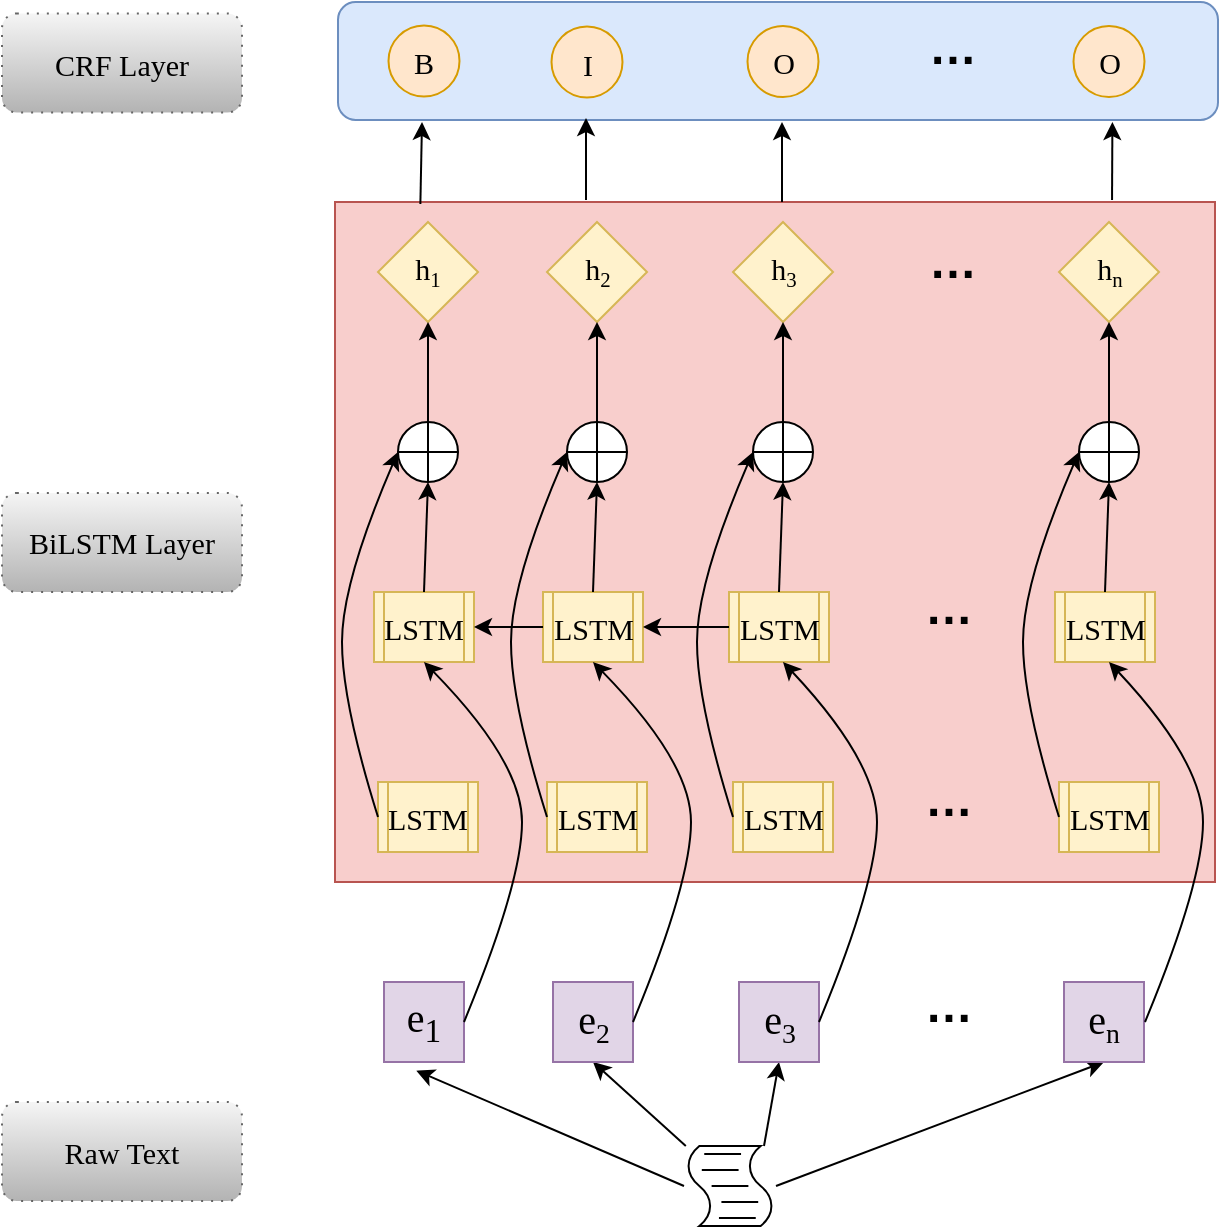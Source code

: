 <mxfile version="13.3.7" type="github"><diagram id="d2nmhAAWhssHAEg-v5hW" name="Page-1"><mxGraphModel dx="1391" dy="776" grid="1" gridSize="10" guides="1" tooltips="1" connect="1" arrows="1" fold="1" page="1" pageScale="1" pageWidth="650" pageHeight="660" math="0" shadow="0"><root><mxCell id="0"/><mxCell id="1" parent="0"/><mxCell id="StD7FsYF_MnFXc-APEik-2" value="" style="rounded=0;whiteSpace=wrap;html=1;fillColor=#f8cecc;strokeColor=#b85450;" parent="1" vertex="1"><mxGeometry x="175.5" y="130" width="440" height="340" as="geometry"/></mxCell><mxCell id="StD7FsYF_MnFXc-APEik-3" value="" style="shape=mxgraph.bpmn.script_task;html=1;outlineConnect=0;" parent="1" vertex="1"><mxGeometry x="350.5" y="602" width="45" height="40" as="geometry"/></mxCell><mxCell id="StD7FsYF_MnFXc-APEik-16" value="" style="endArrow=classic;html=1;fontFamily=Georgia;fontSize=20;entryX=0.404;entryY=1.108;entryDx=0;entryDy=0;entryPerimeter=0;" parent="1" target="StD7FsYF_MnFXc-APEik-35" edge="1"><mxGeometry width="50" height="50" relative="1" as="geometry"><mxPoint x="350" y="622" as="sourcePoint"/><mxPoint x="201" y="572" as="targetPoint"/></mxGeometry></mxCell><mxCell id="StD7FsYF_MnFXc-APEik-17" value="" style="endArrow=classic;html=1;fontFamily=Georgia;fontSize=20;entryX=0.5;entryY=1;entryDx=0;entryDy=0;" parent="1" source="StD7FsYF_MnFXc-APEik-3" target="StD7FsYF_MnFXc-APEik-37" edge="1"><mxGeometry width="50" height="50" relative="1" as="geometry"><mxPoint x="368" y="612" as="sourcePoint"/><mxPoint x="303" y="572" as="targetPoint"/></mxGeometry></mxCell><mxCell id="StD7FsYF_MnFXc-APEik-19" value="" style="endArrow=classic;html=1;fontFamily=Georgia;fontSize=20;entryX=0.5;entryY=1;entryDx=0;entryDy=0;" parent="1" target="StD7FsYF_MnFXc-APEik-39" edge="1"><mxGeometry width="50" height="50" relative="1" as="geometry"><mxPoint x="390" y="602" as="sourcePoint"/><mxPoint x="406" y="570" as="targetPoint"/></mxGeometry></mxCell><mxCell id="StD7FsYF_MnFXc-APEik-20" value="" style="endArrow=classic;html=1;fontFamily=Georgia;fontSize=20;entryX=0.5;entryY=1;entryDx=0;entryDy=0;" parent="1" target="StD7FsYF_MnFXc-APEik-41" edge="1"><mxGeometry width="50" height="50" relative="1" as="geometry"><mxPoint x="396" y="622" as="sourcePoint"/><mxPoint x="560" y="570" as="targetPoint"/></mxGeometry></mxCell><mxCell id="StD7FsYF_MnFXc-APEik-35" value="" style="whiteSpace=wrap;html=1;aspect=fixed;labelBackgroundColor=none;fontFamily=Georgia;fontSize=20;fillColor=#e1d5e7;strokeColor=#9673a6;" parent="1" vertex="1"><mxGeometry x="200" y="520" width="40" height="40" as="geometry"/></mxCell><mxCell id="StD7FsYF_MnFXc-APEik-36" value="e&lt;sub&gt;1&lt;/sub&gt;" style="text;html=1;strokeColor=none;fillColor=none;align=center;verticalAlign=middle;whiteSpace=wrap;rounded=0;labelBackgroundColor=none;fontFamily=Georgia;fontSize=20;" parent="1" vertex="1"><mxGeometry x="200" y="530" width="40" height="20" as="geometry"/></mxCell><mxCell id="StD7FsYF_MnFXc-APEik-37" value="" style="whiteSpace=wrap;html=1;aspect=fixed;labelBackgroundColor=none;fontFamily=Georgia;fontSize=20;fillColor=#e1d5e7;strokeColor=#9673a6;" parent="1" vertex="1"><mxGeometry x="284.5" y="520" width="40" height="40" as="geometry"/></mxCell><mxCell id="StD7FsYF_MnFXc-APEik-38" value="e&lt;span style=&quot;font-size: 16.667px&quot;&gt;&lt;sub&gt;2&lt;/sub&gt;&lt;/span&gt;" style="text;html=1;strokeColor=none;fillColor=none;align=center;verticalAlign=middle;whiteSpace=wrap;rounded=0;labelBackgroundColor=none;fontFamily=Georgia;fontSize=20;" parent="1" vertex="1"><mxGeometry x="284.5" y="530" width="40" height="20" as="geometry"/></mxCell><mxCell id="StD7FsYF_MnFXc-APEik-39" value="" style="whiteSpace=wrap;html=1;aspect=fixed;labelBackgroundColor=none;fontFamily=Georgia;fontSize=20;fillColor=#e1d5e7;strokeColor=#9673a6;" parent="1" vertex="1"><mxGeometry x="377.5" y="520" width="40" height="40" as="geometry"/></mxCell><mxCell id="StD7FsYF_MnFXc-APEik-40" value="e&lt;span style=&quot;font-size: 16.667px&quot;&gt;&lt;sub&gt;3&lt;/sub&gt;&lt;/span&gt;" style="text;html=1;strokeColor=none;fillColor=none;align=center;verticalAlign=middle;whiteSpace=wrap;rounded=0;labelBackgroundColor=none;fontFamily=Georgia;fontSize=20;" parent="1" vertex="1"><mxGeometry x="377.5" y="530" width="40" height="20" as="geometry"/></mxCell><mxCell id="StD7FsYF_MnFXc-APEik-41" value="" style="whiteSpace=wrap;html=1;aspect=fixed;labelBackgroundColor=none;fontFamily=Georgia;fontSize=20;fillColor=#e1d5e7;strokeColor=#9673a6;" parent="1" vertex="1"><mxGeometry x="540" y="520" width="40" height="40" as="geometry"/></mxCell><mxCell id="StD7FsYF_MnFXc-APEik-42" value="e&lt;span style=&quot;font-size: 16.667px&quot;&gt;&lt;sub&gt;n&lt;/sub&gt;&lt;/span&gt;" style="text;html=1;strokeColor=none;fillColor=none;align=center;verticalAlign=middle;whiteSpace=wrap;rounded=0;labelBackgroundColor=none;fontFamily=Georgia;fontSize=20;" parent="1" vertex="1"><mxGeometry x="540" y="530" width="40" height="20" as="geometry"/></mxCell><mxCell id="StD7FsYF_MnFXc-APEik-43" value="…" style="text;strokeColor=none;fillColor=none;html=1;fontSize=24;fontStyle=1;verticalAlign=middle;align=center;labelBackgroundColor=none;" parent="1" vertex="1"><mxGeometry x="432" y="512" width="100" height="40" as="geometry"/></mxCell><mxCell id="StD7FsYF_MnFXc-APEik-45" value="" style="shape=process;whiteSpace=wrap;html=1;backgroundOutline=1;labelBackgroundColor=none;fontFamily=Georgia;fontSize=20;fillColor=#fff2cc;strokeColor=#d6b656;" parent="1" vertex="1"><mxGeometry x="197" y="420" width="50" height="35" as="geometry"/></mxCell><mxCell id="StD7FsYF_MnFXc-APEik-46" value="LSTM" style="text;html=1;strokeColor=none;fillColor=none;align=center;verticalAlign=middle;whiteSpace=wrap;rounded=0;labelBackgroundColor=none;fontFamily=Georgia;fontSize=15;" parent="1" vertex="1"><mxGeometry x="202" y="428" width="40" height="20" as="geometry"/></mxCell><mxCell id="StD7FsYF_MnFXc-APEik-47" value="" style="shape=process;whiteSpace=wrap;html=1;backgroundOutline=1;labelBackgroundColor=none;fontFamily=Georgia;fontSize=20;fillColor=#fff2cc;strokeColor=#d6b656;" parent="1" vertex="1"><mxGeometry x="195" y="325" width="50" height="35" as="geometry"/></mxCell><mxCell id="StD7FsYF_MnFXc-APEik-48" value="LSTM" style="text;html=1;strokeColor=none;fillColor=none;align=center;verticalAlign=middle;whiteSpace=wrap;rounded=0;labelBackgroundColor=none;fontFamily=Georgia;fontSize=15;" parent="1" vertex="1"><mxGeometry x="200" y="333" width="40" height="20" as="geometry"/></mxCell><mxCell id="StD7FsYF_MnFXc-APEik-49" value="" style="shape=orEllipse;perimeter=ellipsePerimeter;whiteSpace=wrap;html=1;backgroundOutline=1;labelBackgroundColor=none;fontFamily=Georgia;fontSize=15;" parent="1" vertex="1"><mxGeometry x="207" y="240" width="30" height="30" as="geometry"/></mxCell><mxCell id="StD7FsYF_MnFXc-APEik-50" value="" style="rhombus;whiteSpace=wrap;html=1;labelBackgroundColor=none;fontFamily=Georgia;fontSize=15;fillColor=#fff2cc;strokeColor=#d6b656;" parent="1" vertex="1"><mxGeometry x="197" y="140" width="50" height="50" as="geometry"/></mxCell><mxCell id="StD7FsYF_MnFXc-APEik-51" value="h&lt;span style=&quot;font-size: 12.5px&quot;&gt;&lt;sub&gt;1&lt;/sub&gt;&lt;/span&gt;" style="text;html=1;strokeColor=none;fillColor=none;align=center;verticalAlign=middle;whiteSpace=wrap;rounded=0;labelBackgroundColor=none;fontFamily=Georgia;fontSize=15;" parent="1" vertex="1"><mxGeometry x="202" y="155" width="40" height="20" as="geometry"/></mxCell><mxCell id="StD7FsYF_MnFXc-APEik-54" value="" style="curved=1;endArrow=classic;html=1;fontFamily=Georgia;fontSize=15;entryX=0;entryY=0.5;entryDx=0;entryDy=0;exitX=0;exitY=0.5;exitDx=0;exitDy=0;" parent="1" source="StD7FsYF_MnFXc-APEik-45" target="StD7FsYF_MnFXc-APEik-49" edge="1"><mxGeometry width="50" height="50" relative="1" as="geometry"><mxPoint x="129" y="370" as="sourcePoint"/><mxPoint x="179" y="320" as="targetPoint"/><Array as="points"><mxPoint x="179" y="380"/><mxPoint x="179" y="320"/></Array></mxGeometry></mxCell><mxCell id="StD7FsYF_MnFXc-APEik-55" value="" style="curved=1;endArrow=classic;html=1;fontFamily=Georgia;fontSize=15;exitX=1;exitY=0.5;exitDx=0;exitDy=0;entryX=0.5;entryY=1;entryDx=0;entryDy=0;" parent="1" source="StD7FsYF_MnFXc-APEik-36" target="StD7FsYF_MnFXc-APEik-47" edge="1"><mxGeometry width="50" height="50" relative="1" as="geometry"><mxPoint x="269" y="480" as="sourcePoint"/><mxPoint x="319" y="430" as="targetPoint"/><Array as="points"><mxPoint x="269" y="470"/><mxPoint x="269" y="410"/></Array></mxGeometry></mxCell><mxCell id="StD7FsYF_MnFXc-APEik-56" value="" style="endArrow=classic;html=1;fontFamily=Georgia;fontSize=15;entryX=0.5;entryY=1;entryDx=0;entryDy=0;exitX=0.5;exitY=0;exitDx=0;exitDy=0;" parent="1" source="StD7FsYF_MnFXc-APEik-47" target="StD7FsYF_MnFXc-APEik-49" edge="1"><mxGeometry width="50" height="50" relative="1" as="geometry"><mxPoint x="199" y="320" as="sourcePoint"/><mxPoint x="249" y="270" as="targetPoint"/></mxGeometry></mxCell><mxCell id="StD7FsYF_MnFXc-APEik-57" value="" style="endArrow=classic;html=1;fontFamily=Georgia;fontSize=15;entryX=0.5;entryY=1;entryDx=0;entryDy=0;exitX=0.5;exitY=0;exitDx=0;exitDy=0;" parent="1" source="StD7FsYF_MnFXc-APEik-49" target="StD7FsYF_MnFXc-APEik-50" edge="1"><mxGeometry width="50" height="50" relative="1" as="geometry"><mxPoint x="189" y="240" as="sourcePoint"/><mxPoint x="239" y="190" as="targetPoint"/></mxGeometry></mxCell><mxCell id="StD7FsYF_MnFXc-APEik-58" value="" style="shape=process;whiteSpace=wrap;html=1;backgroundOutline=1;labelBackgroundColor=none;fontFamily=Georgia;fontSize=20;fillColor=#fff2cc;strokeColor=#d6b656;" parent="1" vertex="1"><mxGeometry x="281.5" y="420" width="50" height="35" as="geometry"/></mxCell><mxCell id="StD7FsYF_MnFXc-APEik-59" value="LSTM" style="text;html=1;strokeColor=none;fillColor=none;align=center;verticalAlign=middle;whiteSpace=wrap;rounded=0;labelBackgroundColor=none;fontFamily=Georgia;fontSize=15;" parent="1" vertex="1"><mxGeometry x="286.5" y="428" width="40" height="20" as="geometry"/></mxCell><mxCell id="StD7FsYF_MnFXc-APEik-60" value="" style="shape=process;whiteSpace=wrap;html=1;backgroundOutline=1;labelBackgroundColor=none;fontFamily=Georgia;fontSize=20;fillColor=#fff2cc;strokeColor=#d6b656;" parent="1" vertex="1"><mxGeometry x="279.5" y="325" width="50" height="35" as="geometry"/></mxCell><mxCell id="StD7FsYF_MnFXc-APEik-61" value="LSTM" style="text;html=1;strokeColor=none;fillColor=none;align=center;verticalAlign=middle;whiteSpace=wrap;rounded=0;labelBackgroundColor=none;fontFamily=Georgia;fontSize=15;" parent="1" vertex="1"><mxGeometry x="284.5" y="333" width="40" height="20" as="geometry"/></mxCell><mxCell id="StD7FsYF_MnFXc-APEik-62" value="" style="shape=orEllipse;perimeter=ellipsePerimeter;whiteSpace=wrap;html=1;backgroundOutline=1;labelBackgroundColor=none;fontFamily=Georgia;fontSize=15;" parent="1" vertex="1"><mxGeometry x="291.5" y="240" width="30" height="30" as="geometry"/></mxCell><mxCell id="StD7FsYF_MnFXc-APEik-63" value="" style="rhombus;whiteSpace=wrap;html=1;labelBackgroundColor=none;fontFamily=Georgia;fontSize=15;fillColor=#fff2cc;strokeColor=#d6b656;" parent="1" vertex="1"><mxGeometry x="281.5" y="140" width="50" height="50" as="geometry"/></mxCell><mxCell id="StD7FsYF_MnFXc-APEik-64" value="h&lt;span style=&quot;font-size: 12.5px&quot;&gt;&lt;sub&gt;2&lt;/sub&gt;&lt;/span&gt;" style="text;html=1;strokeColor=none;fillColor=none;align=center;verticalAlign=middle;whiteSpace=wrap;rounded=0;labelBackgroundColor=none;fontFamily=Georgia;fontSize=15;" parent="1" vertex="1"><mxGeometry x="286.5" y="155" width="40" height="20" as="geometry"/></mxCell><mxCell id="StD7FsYF_MnFXc-APEik-65" value="" style="curved=1;endArrow=classic;html=1;fontFamily=Georgia;fontSize=15;entryX=0;entryY=0.5;entryDx=0;entryDy=0;exitX=0;exitY=0.5;exitDx=0;exitDy=0;" parent="1" source="StD7FsYF_MnFXc-APEik-58" target="StD7FsYF_MnFXc-APEik-62" edge="1"><mxGeometry width="50" height="50" relative="1" as="geometry"><mxPoint x="213.5" y="370" as="sourcePoint"/><mxPoint x="263.5" y="320" as="targetPoint"/><Array as="points"><mxPoint x="263.5" y="380"/><mxPoint x="263.5" y="320"/></Array></mxGeometry></mxCell><mxCell id="StD7FsYF_MnFXc-APEik-66" value="" style="curved=1;endArrow=classic;html=1;fontFamily=Georgia;fontSize=15;exitX=1;exitY=0.5;exitDx=0;exitDy=0;entryX=0.5;entryY=1;entryDx=0;entryDy=0;" parent="1" target="StD7FsYF_MnFXc-APEik-60" edge="1"><mxGeometry width="50" height="50" relative="1" as="geometry"><mxPoint x="324.5" y="540" as="sourcePoint"/><mxPoint x="403.5" y="430" as="targetPoint"/><Array as="points"><mxPoint x="353.5" y="470"/><mxPoint x="353.5" y="410"/></Array></mxGeometry></mxCell><mxCell id="StD7FsYF_MnFXc-APEik-67" value="" style="endArrow=classic;html=1;fontFamily=Georgia;fontSize=15;entryX=0.5;entryY=1;entryDx=0;entryDy=0;exitX=0.5;exitY=0;exitDx=0;exitDy=0;" parent="1" source="StD7FsYF_MnFXc-APEik-60" target="StD7FsYF_MnFXc-APEik-62" edge="1"><mxGeometry width="50" height="50" relative="1" as="geometry"><mxPoint x="283.5" y="320" as="sourcePoint"/><mxPoint x="333.5" y="270" as="targetPoint"/></mxGeometry></mxCell><mxCell id="StD7FsYF_MnFXc-APEik-68" value="" style="endArrow=classic;html=1;fontFamily=Georgia;fontSize=15;entryX=0.5;entryY=1;entryDx=0;entryDy=0;exitX=0.5;exitY=0;exitDx=0;exitDy=0;" parent="1" source="StD7FsYF_MnFXc-APEik-62" target="StD7FsYF_MnFXc-APEik-63" edge="1"><mxGeometry width="50" height="50" relative="1" as="geometry"><mxPoint x="273.5" y="240" as="sourcePoint"/><mxPoint x="323.5" y="190" as="targetPoint"/></mxGeometry></mxCell><mxCell id="StD7FsYF_MnFXc-APEik-69" value="" style="endArrow=classic;html=1;fontFamily=Georgia;fontSize=15;exitX=0;exitY=0.5;exitDx=0;exitDy=0;entryX=1;entryY=0.5;entryDx=0;entryDy=0;" parent="1" source="StD7FsYF_MnFXc-APEik-60" target="StD7FsYF_MnFXc-APEik-47" edge="1"><mxGeometry width="50" height="50" relative="1" as="geometry"><mxPoint x="239" y="340" as="sourcePoint"/><mxPoint x="289" y="290" as="targetPoint"/></mxGeometry></mxCell><mxCell id="StD7FsYF_MnFXc-APEik-70" value="" style="shape=process;whiteSpace=wrap;html=1;backgroundOutline=1;labelBackgroundColor=none;fontFamily=Georgia;fontSize=20;fillColor=#fff2cc;strokeColor=#d6b656;" parent="1" vertex="1"><mxGeometry x="374.5" y="420" width="50" height="35" as="geometry"/></mxCell><mxCell id="StD7FsYF_MnFXc-APEik-71" value="LSTM" style="text;html=1;strokeColor=none;fillColor=none;align=center;verticalAlign=middle;whiteSpace=wrap;rounded=0;labelBackgroundColor=none;fontFamily=Georgia;fontSize=15;" parent="1" vertex="1"><mxGeometry x="379.5" y="428" width="40" height="20" as="geometry"/></mxCell><mxCell id="StD7FsYF_MnFXc-APEik-72" value="" style="shape=process;whiteSpace=wrap;html=1;backgroundOutline=1;labelBackgroundColor=none;fontFamily=Georgia;fontSize=20;fillColor=#fff2cc;strokeColor=#d6b656;" parent="1" vertex="1"><mxGeometry x="372.5" y="325" width="50" height="35" as="geometry"/></mxCell><mxCell id="StD7FsYF_MnFXc-APEik-73" value="LSTM" style="text;html=1;strokeColor=none;fillColor=none;align=center;verticalAlign=middle;whiteSpace=wrap;rounded=0;labelBackgroundColor=none;fontFamily=Georgia;fontSize=15;" parent="1" vertex="1"><mxGeometry x="377.5" y="333" width="40" height="20" as="geometry"/></mxCell><mxCell id="StD7FsYF_MnFXc-APEik-74" value="" style="shape=orEllipse;perimeter=ellipsePerimeter;whiteSpace=wrap;html=1;backgroundOutline=1;labelBackgroundColor=none;fontFamily=Georgia;fontSize=15;" parent="1" vertex="1"><mxGeometry x="384.5" y="240" width="30" height="30" as="geometry"/></mxCell><mxCell id="StD7FsYF_MnFXc-APEik-75" value="" style="rhombus;whiteSpace=wrap;html=1;labelBackgroundColor=none;fontFamily=Georgia;fontSize=15;fillColor=#fff2cc;strokeColor=#d6b656;" parent="1" vertex="1"><mxGeometry x="374.5" y="140" width="50" height="50" as="geometry"/></mxCell><mxCell id="StD7FsYF_MnFXc-APEik-76" value="h&lt;span style=&quot;font-size: 12.5px&quot;&gt;&lt;sub&gt;3&lt;/sub&gt;&lt;/span&gt;" style="text;html=1;strokeColor=none;fillColor=none;align=center;verticalAlign=middle;whiteSpace=wrap;rounded=0;labelBackgroundColor=none;fontFamily=Georgia;fontSize=15;" parent="1" vertex="1"><mxGeometry x="379.5" y="155" width="40" height="20" as="geometry"/></mxCell><mxCell id="StD7FsYF_MnFXc-APEik-77" value="" style="curved=1;endArrow=classic;html=1;fontFamily=Georgia;fontSize=15;entryX=0;entryY=0.5;entryDx=0;entryDy=0;exitX=0;exitY=0.5;exitDx=0;exitDy=0;" parent="1" source="StD7FsYF_MnFXc-APEik-70" target="StD7FsYF_MnFXc-APEik-74" edge="1"><mxGeometry width="50" height="50" relative="1" as="geometry"><mxPoint x="306.5" y="370" as="sourcePoint"/><mxPoint x="356.5" y="320" as="targetPoint"/><Array as="points"><mxPoint x="356.5" y="380"/><mxPoint x="356.5" y="320"/></Array></mxGeometry></mxCell><mxCell id="StD7FsYF_MnFXc-APEik-78" value="" style="curved=1;endArrow=classic;html=1;fontFamily=Georgia;fontSize=15;exitX=1;exitY=0.5;exitDx=0;exitDy=0;entryX=0.5;entryY=1;entryDx=0;entryDy=0;" parent="1" edge="1"><mxGeometry width="50" height="50" relative="1" as="geometry"><mxPoint x="417.5" y="540" as="sourcePoint"/><mxPoint x="399.5" y="360" as="targetPoint"/><Array as="points"><mxPoint x="446.5" y="470"/><mxPoint x="446.5" y="410"/></Array></mxGeometry></mxCell><mxCell id="StD7FsYF_MnFXc-APEik-79" value="" style="endArrow=classic;html=1;fontFamily=Georgia;fontSize=15;entryX=0.5;entryY=1;entryDx=0;entryDy=0;exitX=0.5;exitY=0;exitDx=0;exitDy=0;" parent="1" source="StD7FsYF_MnFXc-APEik-72" target="StD7FsYF_MnFXc-APEik-74" edge="1"><mxGeometry width="50" height="50" relative="1" as="geometry"><mxPoint x="376.5" y="320" as="sourcePoint"/><mxPoint x="426.5" y="270" as="targetPoint"/></mxGeometry></mxCell><mxCell id="StD7FsYF_MnFXc-APEik-80" value="" style="endArrow=classic;html=1;fontFamily=Georgia;fontSize=15;entryX=0.5;entryY=1;entryDx=0;entryDy=0;exitX=0.5;exitY=0;exitDx=0;exitDy=0;" parent="1" source="StD7FsYF_MnFXc-APEik-74" target="StD7FsYF_MnFXc-APEik-75" edge="1"><mxGeometry width="50" height="50" relative="1" as="geometry"><mxPoint x="366.5" y="240" as="sourcePoint"/><mxPoint x="416.5" y="190" as="targetPoint"/></mxGeometry></mxCell><mxCell id="StD7FsYF_MnFXc-APEik-81" value="" style="shape=process;whiteSpace=wrap;html=1;backgroundOutline=1;labelBackgroundColor=none;fontFamily=Georgia;fontSize=20;fillColor=#fff2cc;strokeColor=#d6b656;" parent="1" vertex="1"><mxGeometry x="537.5" y="420" width="50" height="35" as="geometry"/></mxCell><mxCell id="StD7FsYF_MnFXc-APEik-82" value="LSTM" style="text;html=1;strokeColor=none;fillColor=none;align=center;verticalAlign=middle;whiteSpace=wrap;rounded=0;labelBackgroundColor=none;fontFamily=Georgia;fontSize=15;" parent="1" vertex="1"><mxGeometry x="542.5" y="428" width="40" height="20" as="geometry"/></mxCell><mxCell id="StD7FsYF_MnFXc-APEik-83" value="" style="shape=process;whiteSpace=wrap;html=1;backgroundOutline=1;labelBackgroundColor=none;fontFamily=Georgia;fontSize=20;fillColor=#fff2cc;strokeColor=#d6b656;" parent="1" vertex="1"><mxGeometry x="535.5" y="325" width="50" height="35" as="geometry"/></mxCell><mxCell id="StD7FsYF_MnFXc-APEik-84" value="LSTM" style="text;html=1;strokeColor=none;fillColor=none;align=center;verticalAlign=middle;whiteSpace=wrap;rounded=0;labelBackgroundColor=none;fontFamily=Georgia;fontSize=15;" parent="1" vertex="1"><mxGeometry x="540.5" y="333" width="40" height="20" as="geometry"/></mxCell><mxCell id="StD7FsYF_MnFXc-APEik-85" value="" style="shape=orEllipse;perimeter=ellipsePerimeter;whiteSpace=wrap;html=1;backgroundOutline=1;labelBackgroundColor=none;fontFamily=Georgia;fontSize=15;" parent="1" vertex="1"><mxGeometry x="547.5" y="240" width="30" height="30" as="geometry"/></mxCell><mxCell id="StD7FsYF_MnFXc-APEik-86" value="" style="rhombus;whiteSpace=wrap;html=1;labelBackgroundColor=none;fontFamily=Georgia;fontSize=15;fillColor=#fff2cc;strokeColor=#d6b656;" parent="1" vertex="1"><mxGeometry x="537.5" y="140" width="50" height="50" as="geometry"/></mxCell><mxCell id="StD7FsYF_MnFXc-APEik-87" value="h&lt;span style=&quot;font-size: 12.5px&quot;&gt;&lt;sub&gt;n&lt;/sub&gt;&lt;/span&gt;" style="text;html=1;strokeColor=none;fillColor=none;align=center;verticalAlign=middle;whiteSpace=wrap;rounded=0;labelBackgroundColor=none;fontFamily=Georgia;fontSize=15;" parent="1" vertex="1"><mxGeometry x="542.5" y="155" width="40" height="20" as="geometry"/></mxCell><mxCell id="StD7FsYF_MnFXc-APEik-88" value="" style="curved=1;endArrow=classic;html=1;fontFamily=Georgia;fontSize=15;entryX=0;entryY=0.5;entryDx=0;entryDy=0;exitX=0;exitY=0.5;exitDx=0;exitDy=0;" parent="1" source="StD7FsYF_MnFXc-APEik-81" target="StD7FsYF_MnFXc-APEik-85" edge="1"><mxGeometry width="50" height="50" relative="1" as="geometry"><mxPoint x="469.5" y="370" as="sourcePoint"/><mxPoint x="519.5" y="320" as="targetPoint"/><Array as="points"><mxPoint x="519.5" y="380"/><mxPoint x="519.5" y="320"/></Array></mxGeometry></mxCell><mxCell id="StD7FsYF_MnFXc-APEik-89" value="" style="curved=1;endArrow=classic;html=1;fontFamily=Georgia;fontSize=15;exitX=1;exitY=0.5;exitDx=0;exitDy=0;entryX=0.5;entryY=1;entryDx=0;entryDy=0;" parent="1" edge="1"><mxGeometry width="50" height="50" relative="1" as="geometry"><mxPoint x="580.5" y="540" as="sourcePoint"/><mxPoint x="562.5" y="360" as="targetPoint"/><Array as="points"><mxPoint x="609.5" y="470"/><mxPoint x="609.5" y="410"/></Array></mxGeometry></mxCell><mxCell id="StD7FsYF_MnFXc-APEik-90" value="" style="endArrow=classic;html=1;fontFamily=Georgia;fontSize=15;entryX=0.5;entryY=1;entryDx=0;entryDy=0;exitX=0.5;exitY=0;exitDx=0;exitDy=0;" parent="1" source="StD7FsYF_MnFXc-APEik-83" target="StD7FsYF_MnFXc-APEik-85" edge="1"><mxGeometry width="50" height="50" relative="1" as="geometry"><mxPoint x="539.5" y="320" as="sourcePoint"/><mxPoint x="589.5" y="270" as="targetPoint"/></mxGeometry></mxCell><mxCell id="StD7FsYF_MnFXc-APEik-91" value="" style="endArrow=classic;html=1;fontFamily=Georgia;fontSize=15;entryX=0.5;entryY=1;entryDx=0;entryDy=0;exitX=0.5;exitY=0;exitDx=0;exitDy=0;" parent="1" source="StD7FsYF_MnFXc-APEik-85" target="StD7FsYF_MnFXc-APEik-86" edge="1"><mxGeometry width="50" height="50" relative="1" as="geometry"><mxPoint x="529.5" y="240" as="sourcePoint"/><mxPoint x="579.5" y="190" as="targetPoint"/></mxGeometry></mxCell><mxCell id="StD7FsYF_MnFXc-APEik-92" value="" style="endArrow=classic;html=1;fontFamily=Georgia;fontSize=15;exitX=0;exitY=0.5;exitDx=0;exitDy=0;entryX=1;entryY=0.5;entryDx=0;entryDy=0;" parent="1" source="StD7FsYF_MnFXc-APEik-72" target="StD7FsYF_MnFXc-APEik-60" edge="1"><mxGeometry width="50" height="50" relative="1" as="geometry"><mxPoint x="319" y="340" as="sourcePoint"/><mxPoint x="369" y="290" as="targetPoint"/></mxGeometry></mxCell><mxCell id="StD7FsYF_MnFXc-APEik-94" value="…" style="text;strokeColor=none;fillColor=none;html=1;fontSize=24;fontStyle=1;verticalAlign=middle;align=center;labelBackgroundColor=none;" parent="1" vertex="1"><mxGeometry x="432" y="409" width="100" height="40" as="geometry"/></mxCell><mxCell id="StD7FsYF_MnFXc-APEik-95" value="…" style="text;strokeColor=none;fillColor=none;html=1;fontSize=24;fontStyle=1;verticalAlign=middle;align=center;labelBackgroundColor=none;" parent="1" vertex="1"><mxGeometry x="432" y="313" width="100" height="40" as="geometry"/></mxCell><mxCell id="StD7FsYF_MnFXc-APEik-96" value="" style="rounded=1;whiteSpace=wrap;html=1;fillColor=#dae8fc;strokeColor=#6c8ebf;" parent="1" vertex="1"><mxGeometry x="177" y="30" width="440" height="59" as="geometry"/></mxCell><mxCell id="StD7FsYF_MnFXc-APEik-97" value="" style="ellipse;whiteSpace=wrap;html=1;aspect=fixed;labelBackgroundColor=none;fontFamily=Georgia;fontSize=15;fillColor=#ffe6cc;strokeColor=#d79b00;" parent="1" vertex="1"><mxGeometry x="202.25" y="41.75" width="35.5" height="35.5" as="geometry"/></mxCell><mxCell id="StD7FsYF_MnFXc-APEik-98" value="B" style="text;html=1;strokeColor=none;fillColor=none;align=center;verticalAlign=middle;whiteSpace=wrap;rounded=0;labelBackgroundColor=none;fontFamily=Georgia;fontSize=15;" parent="1" vertex="1"><mxGeometry x="200" y="50" width="40" height="20" as="geometry"/></mxCell><mxCell id="StD7FsYF_MnFXc-APEik-99" value="" style="ellipse;whiteSpace=wrap;html=1;aspect=fixed;labelBackgroundColor=none;fontFamily=Georgia;fontSize=15;fillColor=#ffe6cc;strokeColor=#d79b00;" parent="1" vertex="1"><mxGeometry x="283.75" y="42.25" width="35.5" height="35.5" as="geometry"/></mxCell><mxCell id="StD7FsYF_MnFXc-APEik-100" value="I" style="text;html=1;strokeColor=none;fillColor=none;align=center;verticalAlign=middle;whiteSpace=wrap;rounded=0;labelBackgroundColor=none;fontFamily=Georgia;fontSize=15;" parent="1" vertex="1"><mxGeometry x="281.5" y="50.5" width="40" height="20" as="geometry"/></mxCell><mxCell id="StD7FsYF_MnFXc-APEik-101" value="" style="ellipse;whiteSpace=wrap;html=1;aspect=fixed;labelBackgroundColor=none;fontFamily=Georgia;fontSize=15;fillColor=#ffe6cc;strokeColor=#d79b00;" parent="1" vertex="1"><mxGeometry x="381.75" y="42" width="35.5" height="35.5" as="geometry"/></mxCell><mxCell id="StD7FsYF_MnFXc-APEik-102" value="O" style="text;html=1;strokeColor=none;fillColor=none;align=center;verticalAlign=middle;whiteSpace=wrap;rounded=0;labelBackgroundColor=none;fontFamily=Georgia;fontSize=15;" parent="1" vertex="1"><mxGeometry x="379.5" y="50.25" width="40" height="20" as="geometry"/></mxCell><mxCell id="StD7FsYF_MnFXc-APEik-103" value="" style="ellipse;whiteSpace=wrap;html=1;aspect=fixed;labelBackgroundColor=none;fontFamily=Georgia;fontSize=15;fillColor=#ffe6cc;strokeColor=#d79b00;" parent="1" vertex="1"><mxGeometry x="544.75" y="42" width="35.5" height="35.5" as="geometry"/></mxCell><mxCell id="StD7FsYF_MnFXc-APEik-104" value="O" style="text;html=1;strokeColor=none;fillColor=none;align=center;verticalAlign=middle;whiteSpace=wrap;rounded=0;labelBackgroundColor=none;fontFamily=Georgia;fontSize=15;" parent="1" vertex="1"><mxGeometry x="542.5" y="50.25" width="40" height="20" as="geometry"/></mxCell><mxCell id="StD7FsYF_MnFXc-APEik-110" value="" style="endArrow=classic;html=1;fontFamily=Georgia;fontSize=15;exitX=0.097;exitY=0.003;exitDx=0;exitDy=0;exitPerimeter=0;" parent="1" source="StD7FsYF_MnFXc-APEik-2" edge="1"><mxGeometry width="50" height="50" relative="1" as="geometry"><mxPoint x="169" y="140" as="sourcePoint"/><mxPoint x="219" y="90" as="targetPoint"/></mxGeometry></mxCell><mxCell id="StD7FsYF_MnFXc-APEik-111" value="" style="endArrow=classic;html=1;fontFamily=Georgia;fontSize=15;" parent="1" edge="1"><mxGeometry width="50" height="50" relative="1" as="geometry"><mxPoint x="301" y="129" as="sourcePoint"/><mxPoint x="301" y="88" as="targetPoint"/></mxGeometry></mxCell><mxCell id="StD7FsYF_MnFXc-APEik-112" value="" style="endArrow=classic;html=1;fontFamily=Georgia;fontSize=15;" parent="1" edge="1"><mxGeometry width="50" height="50" relative="1" as="geometry"><mxPoint x="399" y="130" as="sourcePoint"/><mxPoint x="399" y="90" as="targetPoint"/></mxGeometry></mxCell><mxCell id="StD7FsYF_MnFXc-APEik-114" value="" style="endArrow=classic;html=1;fontFamily=Georgia;fontSize=15;exitX=0.883;exitY=-0.003;exitDx=0;exitDy=0;exitPerimeter=0;entryX=0.88;entryY=1.017;entryDx=0;entryDy=0;entryPerimeter=0;" parent="1" source="StD7FsYF_MnFXc-APEik-2" target="StD7FsYF_MnFXc-APEik-96" edge="1"><mxGeometry width="50" height="50" relative="1" as="geometry"><mxPoint x="519" y="140" as="sourcePoint"/><mxPoint x="569" y="90" as="targetPoint"/></mxGeometry></mxCell><mxCell id="StD7FsYF_MnFXc-APEik-117" value="CRF Layer" style="shape=ext;rounded=1;html=1;whiteSpace=wrap;dashed=1;dashPattern=1 4;labelBackgroundColor=none;fontFamily=Georgia;fontSize=15;fillColor=#f5f5f5;strokeColor=#666666;gradientColor=#b3b3b3;" parent="1" vertex="1"><mxGeometry x="9" y="35.75" width="120" height="49.5" as="geometry"/></mxCell><mxCell id="StD7FsYF_MnFXc-APEik-118" value="BiLSTM Layer" style="shape=ext;rounded=1;html=1;whiteSpace=wrap;dashed=1;dashPattern=1 4;labelBackgroundColor=none;fontFamily=Georgia;fontSize=15;fillColor=#f5f5f5;strokeColor=#666666;gradientColor=#b3b3b3;" parent="1" vertex="1"><mxGeometry x="9" y="275.5" width="120" height="49.5" as="geometry"/></mxCell><mxCell id="StD7FsYF_MnFXc-APEik-124" value="Raw Text" style="shape=ext;rounded=1;html=1;whiteSpace=wrap;dashed=1;dashPattern=1 4;labelBackgroundColor=none;fontFamily=Georgia;fontSize=15;fillColor=#f5f5f5;strokeColor=#666666;gradientColor=#b3b3b3;" parent="1" vertex="1"><mxGeometry x="9" y="580" width="120" height="49.5" as="geometry"/></mxCell><mxCell id="StD7FsYF_MnFXc-APEik-125" value="…" style="text;strokeColor=none;fillColor=none;html=1;fontSize=24;fontStyle=1;verticalAlign=middle;align=center;labelBackgroundColor=none;" parent="1" vertex="1"><mxGeometry x="433.5" y="32.5" width="100" height="40" as="geometry"/></mxCell><mxCell id="3Tyvc8VEzAgCt4dRKK7D-1" value="…" style="text;strokeColor=none;fillColor=none;html=1;fontSize=24;fontStyle=1;verticalAlign=middle;align=center;labelBackgroundColor=none;" parent="1" vertex="1"><mxGeometry x="434" y="140" width="100" height="40" as="geometry"/></mxCell></root></mxGraphModel></diagram></mxfile>